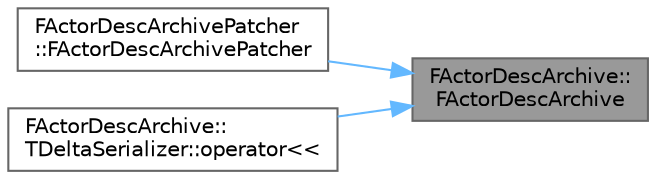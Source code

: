 digraph "FActorDescArchive::FActorDescArchive"
{
 // INTERACTIVE_SVG=YES
 // LATEX_PDF_SIZE
  bgcolor="transparent";
  edge [fontname=Helvetica,fontsize=10,labelfontname=Helvetica,labelfontsize=10];
  node [fontname=Helvetica,fontsize=10,shape=box,height=0.2,width=0.4];
  rankdir="RL";
  Node1 [id="Node000001",label="FActorDescArchive::\lFActorDescArchive",height=0.2,width=0.4,color="gray40", fillcolor="grey60", style="filled", fontcolor="black",tooltip=" "];
  Node1 -> Node2 [id="edge1_Node000001_Node000002",dir="back",color="steelblue1",style="solid",tooltip=" "];
  Node2 [id="Node000002",label="FActorDescArchivePatcher\l::FActorDescArchivePatcher",height=0.2,width=0.4,color="grey40", fillcolor="white", style="filled",URL="$da/d65/classFActorDescArchivePatcher.html#ad5fec256c34859b64cbf1984ee7a75f2",tooltip=" "];
  Node1 -> Node3 [id="edge2_Node000001_Node000003",dir="back",color="steelblue1",style="solid",tooltip=" "];
  Node3 [id="Node000003",label="FActorDescArchive::\lTDeltaSerializer::operator\<\<",height=0.2,width=0.4,color="grey40", fillcolor="white", style="filled",URL="$d5/d10/structFActorDescArchive_1_1TDeltaSerializer.html#a8f589bd19fd2b76a225794c331eac7ee",tooltip=" "];
}
